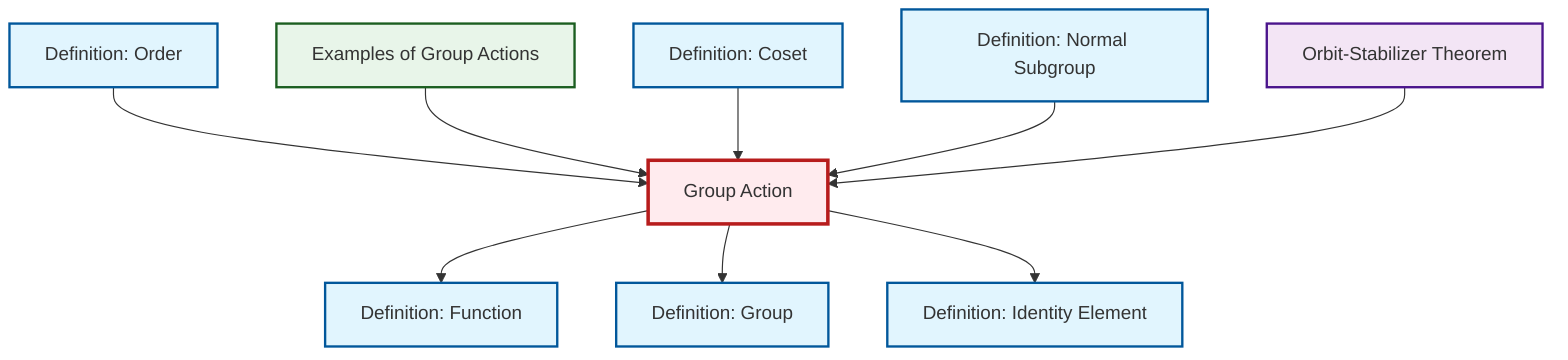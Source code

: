 graph TD
    classDef definition fill:#e1f5fe,stroke:#01579b,stroke-width:2px
    classDef theorem fill:#f3e5f5,stroke:#4a148c,stroke-width:2px
    classDef axiom fill:#fff3e0,stroke:#e65100,stroke-width:2px
    classDef example fill:#e8f5e9,stroke:#1b5e20,stroke-width:2px
    classDef current fill:#ffebee,stroke:#b71c1c,stroke-width:3px
    ex-group-action-examples["Examples of Group Actions"]:::example
    def-normal-subgroup["Definition: Normal Subgroup"]:::definition
    thm-orbit-stabilizer["Orbit-Stabilizer Theorem"]:::theorem
    def-function["Definition: Function"]:::definition
    def-order["Definition: Order"]:::definition
    def-identity-element["Definition: Identity Element"]:::definition
    def-coset["Definition: Coset"]:::definition
    def-group-action["Group Action"]:::definition
    def-group["Definition: Group"]:::definition
    def-group-action --> def-function
    def-order --> def-group-action
    def-group-action --> def-group
    ex-group-action-examples --> def-group-action
    def-coset --> def-group-action
    def-group-action --> def-identity-element
    def-normal-subgroup --> def-group-action
    thm-orbit-stabilizer --> def-group-action
    class def-group-action current
